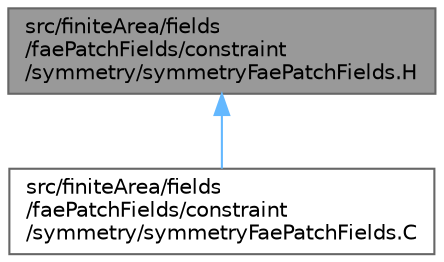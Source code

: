 digraph "src/finiteArea/fields/faePatchFields/constraint/symmetry/symmetryFaePatchFields.H"
{
 // LATEX_PDF_SIZE
  bgcolor="transparent";
  edge [fontname=Helvetica,fontsize=10,labelfontname=Helvetica,labelfontsize=10];
  node [fontname=Helvetica,fontsize=10,shape=box,height=0.2,width=0.4];
  Node1 [id="Node000001",label="src/finiteArea/fields\l/faePatchFields/constraint\l/symmetry/symmetryFaePatchFields.H",height=0.2,width=0.4,color="gray40", fillcolor="grey60", style="filled", fontcolor="black",tooltip=" "];
  Node1 -> Node2 [id="edge1_Node000001_Node000002",dir="back",color="steelblue1",style="solid",tooltip=" "];
  Node2 [id="Node000002",label="src/finiteArea/fields\l/faePatchFields/constraint\l/symmetry/symmetryFaePatchFields.C",height=0.2,width=0.4,color="grey40", fillcolor="white", style="filled",URL="$symmetryFaePatchFields_8C.html",tooltip=" "];
}
